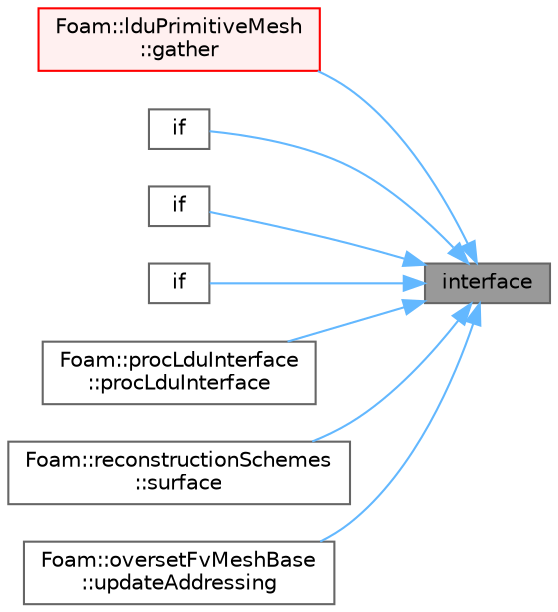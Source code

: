 digraph "interface"
{
 // LATEX_PDF_SIZE
  bgcolor="transparent";
  edge [fontname=Helvetica,fontsize=10,labelfontname=Helvetica,labelfontsize=10];
  node [fontname=Helvetica,fontsize=10,shape=box,height=0.2,width=0.4];
  rankdir="RL";
  Node1 [id="Node000001",label="interface",height=0.2,width=0.4,color="gray40", fillcolor="grey60", style="filled", fontcolor="black",tooltip=" "];
  Node1 -> Node2 [id="edge1_Node000001_Node000002",dir="back",color="steelblue1",style="solid",tooltip=" "];
  Node2 [id="Node000002",label="Foam::lduPrimitiveMesh\l::gather",height=0.2,width=0.4,color="red", fillcolor="#FFF0F0", style="filled",URL="$classFoam_1_1lduPrimitiveMesh.html#ad7514c3eec68fa18c472b5dfe1c2b5a4",tooltip=" "];
  Node1 -> Node4 [id="edge2_Node000001_Node000004",dir="back",color="steelblue1",style="solid",tooltip=" "];
  Node4 [id="Node000004",label="if",height=0.2,width=0.4,color="grey40", fillcolor="white", style="filled",URL="$interPhaseChangeFoam_2alphaEqnSubCycle_8H.html#a946d6cb8b6f8b3d888252d5448bcaed8",tooltip=" "];
  Node1 -> Node5 [id="edge3_Node000001_Node000005",dir="back",color="steelblue1",style="solid",tooltip=" "];
  Node5 [id="Node000005",label="if",height=0.2,width=0.4,color="grey40", fillcolor="white", style="filled",URL="$interCondensatingEvaporatingFoam_2alphaCourantNo_8H.html#a7249a5be96007daaf6a7fea1b25c3adc",tooltip=" "];
  Node1 -> Node6 [id="edge4_Node000001_Node000006",dir="back",color="steelblue1",style="solid",tooltip=" "];
  Node6 [id="Node000006",label="if",height=0.2,width=0.4,color="grey40", fillcolor="white", style="filled",URL="$multiphase_2interPhaseChangeFoam_2overInterPhaseChangeDyMFoam_2UEqn_8H.html#a5340a84918449f06669e13812b90f046",tooltip=" "];
  Node1 -> Node7 [id="edge5_Node000001_Node000007",dir="back",color="steelblue1",style="solid",tooltip=" "];
  Node7 [id="Node000007",label="Foam::procLduInterface\l::procLduInterface",height=0.2,width=0.4,color="grey40", fillcolor="white", style="filled",URL="$classFoam_1_1procLduInterface.html#a3547e45b50df57937b53a84704f7eb27",tooltip=" "];
  Node1 -> Node8 [id="edge6_Node000001_Node000008",dir="back",color="steelblue1",style="solid",tooltip=" "];
  Node8 [id="Node000008",label="Foam::reconstructionSchemes\l::surface",height=0.2,width=0.4,color="grey40", fillcolor="white", style="filled",URL="$classFoam_1_1reconstructionSchemes.html#aa8607472e078b475b82e48e883eaab75",tooltip=" "];
  Node1 -> Node9 [id="edge7_Node000001_Node000009",dir="back",color="steelblue1",style="solid",tooltip=" "];
  Node9 [id="Node000009",label="Foam::oversetFvMeshBase\l::updateAddressing",height=0.2,width=0.4,color="grey40", fillcolor="white", style="filled",URL="$classFoam_1_1oversetFvMeshBase.html#a8c7423e99f07259019741459b9bfac49",tooltip=" "];
}
